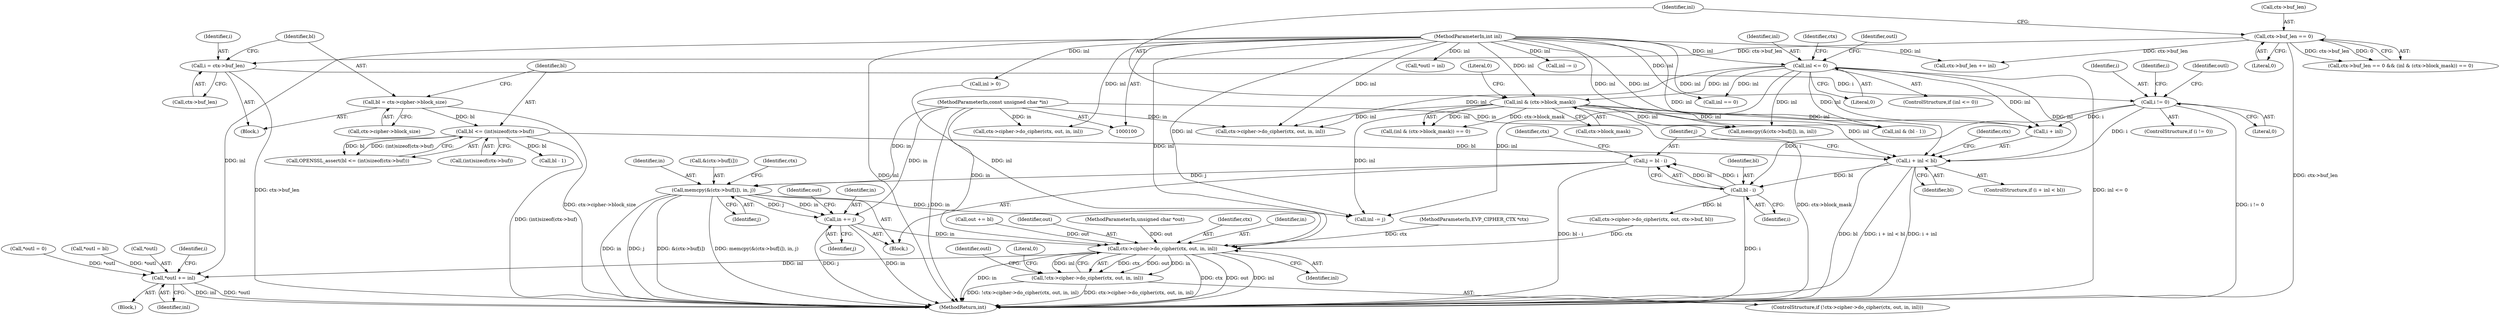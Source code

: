 digraph "1_openssl_3f3582139fbb259a1c3cbb0a25236500a409bf26@pointer" {
"1000271" [label="(Call,in += j)"];
"1000248" [label="(Call,memcpy(&(ctx->buf[i]), in, j))"];
"1000104" [label="(MethodParameterIn,const unsigned char *in)"];
"1000243" [label="(Call,j = bl - i)"];
"1000245" [label="(Call,bl - i)"];
"1000215" [label="(Call,i + inl < bl)"];
"1000210" [label="(Call,i != 0)"];
"1000188" [label="(Call,i = ctx->buf_len)"];
"1000154" [label="(Call,ctx->buf_len == 0)"];
"1000140" [label="(Call,inl <= 0)"];
"1000105" [label="(MethodParameterIn,int inl)"];
"1000160" [label="(Call,inl & (ctx->block_mask))"];
"1000201" [label="(Call,bl <= (int)sizeof(ctx->buf))"];
"1000193" [label="(Call,bl = ctx->cipher->block_size)"];
"1000303" [label="(Call,ctx->cipher->do_cipher(ctx, out, in, inl))"];
"1000302" [label="(Call,!ctx->cipher->do_cipher(ctx, out, in, inl))"];
"1000310" [label="(Call,*outl += inl)"];
"1000334" [label="(MethodReturn,int)"];
"1000244" [label="(Identifier,j)"];
"1000246" [label="(Identifier,bl)"];
"1000249" [label="(Call,&(ctx->buf[i]))"];
"1000195" [label="(Call,ctx->cipher->block_size)"];
"1000272" [label="(Identifier,in)"];
"1000142" [label="(Literal,0)"];
"1000282" [label="(Call,*outl = 0)"];
"1000105" [label="(MethodParameterIn,int inl)"];
"1000140" [label="(Call,inl <= 0)"];
"1000153" [label="(Call,ctx->buf_len == 0 && (inl & (ctx->block_mask)) == 0)"];
"1000155" [label="(Call,ctx->buf_len)"];
"1000300" [label="(Block,)"];
"1000216" [label="(Call,i + inl)"];
"1000106" [label="(Block,)"];
"1000297" [label="(Call,inl > 0)"];
"1000104" [label="(MethodParameterIn,const unsigned char *in)"];
"1000193" [label="(Call,bl = ctx->cipher->block_size)"];
"1000189" [label="(Identifier,i)"];
"1000212" [label="(Literal,0)"];
"1000217" [label="(Identifier,i)"];
"1000277" [label="(Call,*outl = bl)"];
"1000121" [label="(Call,ctx->cipher->do_cipher(ctx, out, in, inl))"];
"1000302" [label="(Call,!ctx->cipher->do_cipher(ctx, out, in, inl))"];
"1000194" [label="(Identifier,bl)"];
"1000210" [label="(Call,i != 0)"];
"1000259" [label="(Call,ctx->cipher->do_cipher(ctx, out, ctx->buf, bl))"];
"1000101" [label="(MethodParameterIn,EVP_CIPHER_CTX *ctx)"];
"1000141" [label="(Identifier,inl)"];
"1000162" [label="(Call,ctx->block_mask)"];
"1000156" [label="(Identifier,ctx)"];
"1000242" [label="(Block,)"];
"1000203" [label="(Call,(int)sizeof(ctx->buf))"];
"1000312" [label="(Identifier,outl)"];
"1000284" [label="(Identifier,outl)"];
"1000219" [label="(Identifier,bl)"];
"1000209" [label="(ControlStructure,if (i != 0))"];
"1000275" [label="(Identifier,out)"];
"1000260" [label="(Identifier,ctx)"];
"1000252" [label="(Identifier,ctx)"];
"1000274" [label="(Call,out += bl)"];
"1000305" [label="(Identifier,out)"];
"1000303" [label="(Call,ctx->cipher->do_cipher(ctx, out, in, inl))"];
"1000158" [label="(Literal,0)"];
"1000214" [label="(ControlStructure,if (i + inl < bl))"];
"1000255" [label="(Identifier,in)"];
"1000256" [label="(Identifier,j)"];
"1000188" [label="(Call,i = ctx->buf_len)"];
"1000154" [label="(Call,ctx->buf_len == 0)"];
"1000268" [label="(Call,inl -= j)"];
"1000311" [label="(Call,*outl)"];
"1000310" [label="(Call,*outl += inl)"];
"1000165" [label="(Literal,0)"];
"1000309" [label="(Literal,0)"];
"1000202" [label="(Identifier,bl)"];
"1000211" [label="(Identifier,i)"];
"1000149" [label="(Call,inl == 0)"];
"1000102" [label="(MethodParameterIn,unsigned char *out)"];
"1000225" [label="(Identifier,ctx)"];
"1000304" [label="(Identifier,ctx)"];
"1000248" [label="(Call,memcpy(&(ctx->buf[i]), in, j))"];
"1000307" [label="(Identifier,inl)"];
"1000146" [label="(Identifier,outl)"];
"1000243" [label="(Call,j = bl - i)"];
"1000190" [label="(Call,ctx->buf_len)"];
"1000200" [label="(Call,OPENSSL_assert(bl <= (int)sizeof(ctx->buf)))"];
"1000168" [label="(Call,ctx->cipher->do_cipher(ctx, out, in, inl))"];
"1000316" [label="(Identifier,i)"];
"1000273" [label="(Identifier,j)"];
"1000161" [label="(Identifier,inl)"];
"1000301" [label="(ControlStructure,if (!ctx->cipher->do_cipher(ctx, out, in, inl)))"];
"1000160" [label="(Call,inl & (ctx->block_mask))"];
"1000174" [label="(Call,*outl = inl)"];
"1000290" [label="(Call,bl - 1)"];
"1000221" [label="(Call,memcpy(&(ctx->buf[i]), in, inl))"];
"1000230" [label="(Call,ctx->buf_len += inl)"];
"1000313" [label="(Identifier,inl)"];
"1000271" [label="(Call,in += j)"];
"1000201" [label="(Call,bl <= (int)sizeof(ctx->buf))"];
"1000306" [label="(Identifier,in)"];
"1000139" [label="(ControlStructure,if (inl <= 0))"];
"1000247" [label="(Identifier,i)"];
"1000288" [label="(Call,inl & (bl - 1))"];
"1000159" [label="(Call,(inl & (ctx->block_mask)) == 0)"];
"1000245" [label="(Call,bl - i)"];
"1000293" [label="(Call,inl -= i)"];
"1000215" [label="(Call,i + inl < bl)"];
"1000271" -> "1000242"  [label="AST: "];
"1000271" -> "1000273"  [label="CFG: "];
"1000272" -> "1000271"  [label="AST: "];
"1000273" -> "1000271"  [label="AST: "];
"1000275" -> "1000271"  [label="CFG: "];
"1000271" -> "1000334"  [label="DDG: j"];
"1000271" -> "1000334"  [label="DDG: in"];
"1000248" -> "1000271"  [label="DDG: j"];
"1000248" -> "1000271"  [label="DDG: in"];
"1000104" -> "1000271"  [label="DDG: in"];
"1000271" -> "1000303"  [label="DDG: in"];
"1000248" -> "1000242"  [label="AST: "];
"1000248" -> "1000256"  [label="CFG: "];
"1000249" -> "1000248"  [label="AST: "];
"1000255" -> "1000248"  [label="AST: "];
"1000256" -> "1000248"  [label="AST: "];
"1000260" -> "1000248"  [label="CFG: "];
"1000248" -> "1000334"  [label="DDG: memcpy(&(ctx->buf[i]), in, j)"];
"1000248" -> "1000334"  [label="DDG: in"];
"1000248" -> "1000334"  [label="DDG: j"];
"1000248" -> "1000334"  [label="DDG: &(ctx->buf[i])"];
"1000104" -> "1000248"  [label="DDG: in"];
"1000243" -> "1000248"  [label="DDG: j"];
"1000248" -> "1000268"  [label="DDG: j"];
"1000104" -> "1000100"  [label="AST: "];
"1000104" -> "1000334"  [label="DDG: in"];
"1000104" -> "1000121"  [label="DDG: in"];
"1000104" -> "1000168"  [label="DDG: in"];
"1000104" -> "1000221"  [label="DDG: in"];
"1000104" -> "1000303"  [label="DDG: in"];
"1000243" -> "1000242"  [label="AST: "];
"1000243" -> "1000245"  [label="CFG: "];
"1000244" -> "1000243"  [label="AST: "];
"1000245" -> "1000243"  [label="AST: "];
"1000252" -> "1000243"  [label="CFG: "];
"1000243" -> "1000334"  [label="DDG: bl - i"];
"1000245" -> "1000243"  [label="DDG: bl"];
"1000245" -> "1000243"  [label="DDG: i"];
"1000245" -> "1000247"  [label="CFG: "];
"1000246" -> "1000245"  [label="AST: "];
"1000247" -> "1000245"  [label="AST: "];
"1000245" -> "1000334"  [label="DDG: i"];
"1000215" -> "1000245"  [label="DDG: bl"];
"1000210" -> "1000245"  [label="DDG: i"];
"1000245" -> "1000259"  [label="DDG: bl"];
"1000215" -> "1000214"  [label="AST: "];
"1000215" -> "1000219"  [label="CFG: "];
"1000216" -> "1000215"  [label="AST: "];
"1000219" -> "1000215"  [label="AST: "];
"1000225" -> "1000215"  [label="CFG: "];
"1000244" -> "1000215"  [label="CFG: "];
"1000215" -> "1000334"  [label="DDG: i + inl"];
"1000215" -> "1000334"  [label="DDG: bl"];
"1000215" -> "1000334"  [label="DDG: i + inl < bl"];
"1000210" -> "1000215"  [label="DDG: i"];
"1000140" -> "1000215"  [label="DDG: inl"];
"1000160" -> "1000215"  [label="DDG: inl"];
"1000105" -> "1000215"  [label="DDG: inl"];
"1000201" -> "1000215"  [label="DDG: bl"];
"1000210" -> "1000209"  [label="AST: "];
"1000210" -> "1000212"  [label="CFG: "];
"1000211" -> "1000210"  [label="AST: "];
"1000212" -> "1000210"  [label="AST: "];
"1000217" -> "1000210"  [label="CFG: "];
"1000284" -> "1000210"  [label="CFG: "];
"1000210" -> "1000334"  [label="DDG: i != 0"];
"1000188" -> "1000210"  [label="DDG: i"];
"1000210" -> "1000216"  [label="DDG: i"];
"1000188" -> "1000106"  [label="AST: "];
"1000188" -> "1000190"  [label="CFG: "];
"1000189" -> "1000188"  [label="AST: "];
"1000190" -> "1000188"  [label="AST: "];
"1000194" -> "1000188"  [label="CFG: "];
"1000188" -> "1000334"  [label="DDG: ctx->buf_len"];
"1000154" -> "1000188"  [label="DDG: ctx->buf_len"];
"1000154" -> "1000153"  [label="AST: "];
"1000154" -> "1000158"  [label="CFG: "];
"1000155" -> "1000154"  [label="AST: "];
"1000158" -> "1000154"  [label="AST: "];
"1000161" -> "1000154"  [label="CFG: "];
"1000153" -> "1000154"  [label="CFG: "];
"1000154" -> "1000334"  [label="DDG: ctx->buf_len"];
"1000154" -> "1000153"  [label="DDG: ctx->buf_len"];
"1000154" -> "1000153"  [label="DDG: 0"];
"1000154" -> "1000230"  [label="DDG: ctx->buf_len"];
"1000140" -> "1000139"  [label="AST: "];
"1000140" -> "1000142"  [label="CFG: "];
"1000141" -> "1000140"  [label="AST: "];
"1000142" -> "1000140"  [label="AST: "];
"1000146" -> "1000140"  [label="CFG: "];
"1000156" -> "1000140"  [label="CFG: "];
"1000140" -> "1000334"  [label="DDG: inl <= 0"];
"1000105" -> "1000140"  [label="DDG: inl"];
"1000140" -> "1000149"  [label="DDG: inl"];
"1000140" -> "1000160"  [label="DDG: inl"];
"1000140" -> "1000168"  [label="DDG: inl"];
"1000140" -> "1000216"  [label="DDG: inl"];
"1000140" -> "1000221"  [label="DDG: inl"];
"1000140" -> "1000268"  [label="DDG: inl"];
"1000140" -> "1000288"  [label="DDG: inl"];
"1000105" -> "1000100"  [label="AST: "];
"1000105" -> "1000334"  [label="DDG: inl"];
"1000105" -> "1000121"  [label="DDG: inl"];
"1000105" -> "1000149"  [label="DDG: inl"];
"1000105" -> "1000160"  [label="DDG: inl"];
"1000105" -> "1000168"  [label="DDG: inl"];
"1000105" -> "1000174"  [label="DDG: inl"];
"1000105" -> "1000216"  [label="DDG: inl"];
"1000105" -> "1000221"  [label="DDG: inl"];
"1000105" -> "1000230"  [label="DDG: inl"];
"1000105" -> "1000268"  [label="DDG: inl"];
"1000105" -> "1000288"  [label="DDG: inl"];
"1000105" -> "1000293"  [label="DDG: inl"];
"1000105" -> "1000297"  [label="DDG: inl"];
"1000105" -> "1000303"  [label="DDG: inl"];
"1000105" -> "1000310"  [label="DDG: inl"];
"1000160" -> "1000159"  [label="AST: "];
"1000160" -> "1000162"  [label="CFG: "];
"1000161" -> "1000160"  [label="AST: "];
"1000162" -> "1000160"  [label="AST: "];
"1000165" -> "1000160"  [label="CFG: "];
"1000160" -> "1000334"  [label="DDG: ctx->block_mask"];
"1000160" -> "1000159"  [label="DDG: inl"];
"1000160" -> "1000159"  [label="DDG: ctx->block_mask"];
"1000160" -> "1000168"  [label="DDG: inl"];
"1000160" -> "1000216"  [label="DDG: inl"];
"1000160" -> "1000221"  [label="DDG: inl"];
"1000160" -> "1000268"  [label="DDG: inl"];
"1000160" -> "1000288"  [label="DDG: inl"];
"1000201" -> "1000200"  [label="AST: "];
"1000201" -> "1000203"  [label="CFG: "];
"1000202" -> "1000201"  [label="AST: "];
"1000203" -> "1000201"  [label="AST: "];
"1000200" -> "1000201"  [label="CFG: "];
"1000201" -> "1000334"  [label="DDG: (int)sizeof(ctx->buf)"];
"1000201" -> "1000200"  [label="DDG: bl"];
"1000201" -> "1000200"  [label="DDG: (int)sizeof(ctx->buf)"];
"1000193" -> "1000201"  [label="DDG: bl"];
"1000201" -> "1000290"  [label="DDG: bl"];
"1000193" -> "1000106"  [label="AST: "];
"1000193" -> "1000195"  [label="CFG: "];
"1000194" -> "1000193"  [label="AST: "];
"1000195" -> "1000193"  [label="AST: "];
"1000202" -> "1000193"  [label="CFG: "];
"1000193" -> "1000334"  [label="DDG: ctx->cipher->block_size"];
"1000303" -> "1000302"  [label="AST: "];
"1000303" -> "1000307"  [label="CFG: "];
"1000304" -> "1000303"  [label="AST: "];
"1000305" -> "1000303"  [label="AST: "];
"1000306" -> "1000303"  [label="AST: "];
"1000307" -> "1000303"  [label="AST: "];
"1000302" -> "1000303"  [label="CFG: "];
"1000303" -> "1000334"  [label="DDG: ctx"];
"1000303" -> "1000334"  [label="DDG: out"];
"1000303" -> "1000334"  [label="DDG: inl"];
"1000303" -> "1000334"  [label="DDG: in"];
"1000303" -> "1000302"  [label="DDG: ctx"];
"1000303" -> "1000302"  [label="DDG: out"];
"1000303" -> "1000302"  [label="DDG: in"];
"1000303" -> "1000302"  [label="DDG: inl"];
"1000259" -> "1000303"  [label="DDG: ctx"];
"1000101" -> "1000303"  [label="DDG: ctx"];
"1000274" -> "1000303"  [label="DDG: out"];
"1000102" -> "1000303"  [label="DDG: out"];
"1000297" -> "1000303"  [label="DDG: inl"];
"1000303" -> "1000310"  [label="DDG: inl"];
"1000302" -> "1000301"  [label="AST: "];
"1000309" -> "1000302"  [label="CFG: "];
"1000312" -> "1000302"  [label="CFG: "];
"1000302" -> "1000334"  [label="DDG: ctx->cipher->do_cipher(ctx, out, in, inl)"];
"1000302" -> "1000334"  [label="DDG: !ctx->cipher->do_cipher(ctx, out, in, inl)"];
"1000310" -> "1000300"  [label="AST: "];
"1000310" -> "1000313"  [label="CFG: "];
"1000311" -> "1000310"  [label="AST: "];
"1000313" -> "1000310"  [label="AST: "];
"1000316" -> "1000310"  [label="CFG: "];
"1000310" -> "1000334"  [label="DDG: inl"];
"1000310" -> "1000334"  [label="DDG: *outl"];
"1000277" -> "1000310"  [label="DDG: *outl"];
"1000282" -> "1000310"  [label="DDG: *outl"];
}
